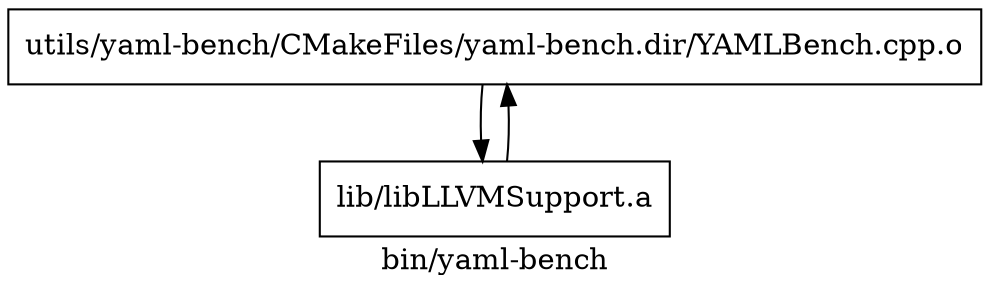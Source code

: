 digraph "bin/yaml-bench" {
	label="bin/yaml-bench";

	Node0x5594f77c4350 [shape=record,shape=record,label="{utils/yaml-bench/CMakeFiles/yaml-bench.dir/YAMLBench.cpp.o}"];
	Node0x5594f77c4350 -> Node0x5594f77c4ca8;
	Node0x5594f77c4ca8 [shape=record,shape=record,label="{lib/libLLVMSupport.a}"];
	Node0x5594f77c4ca8 -> Node0x5594f77c4350;
}
